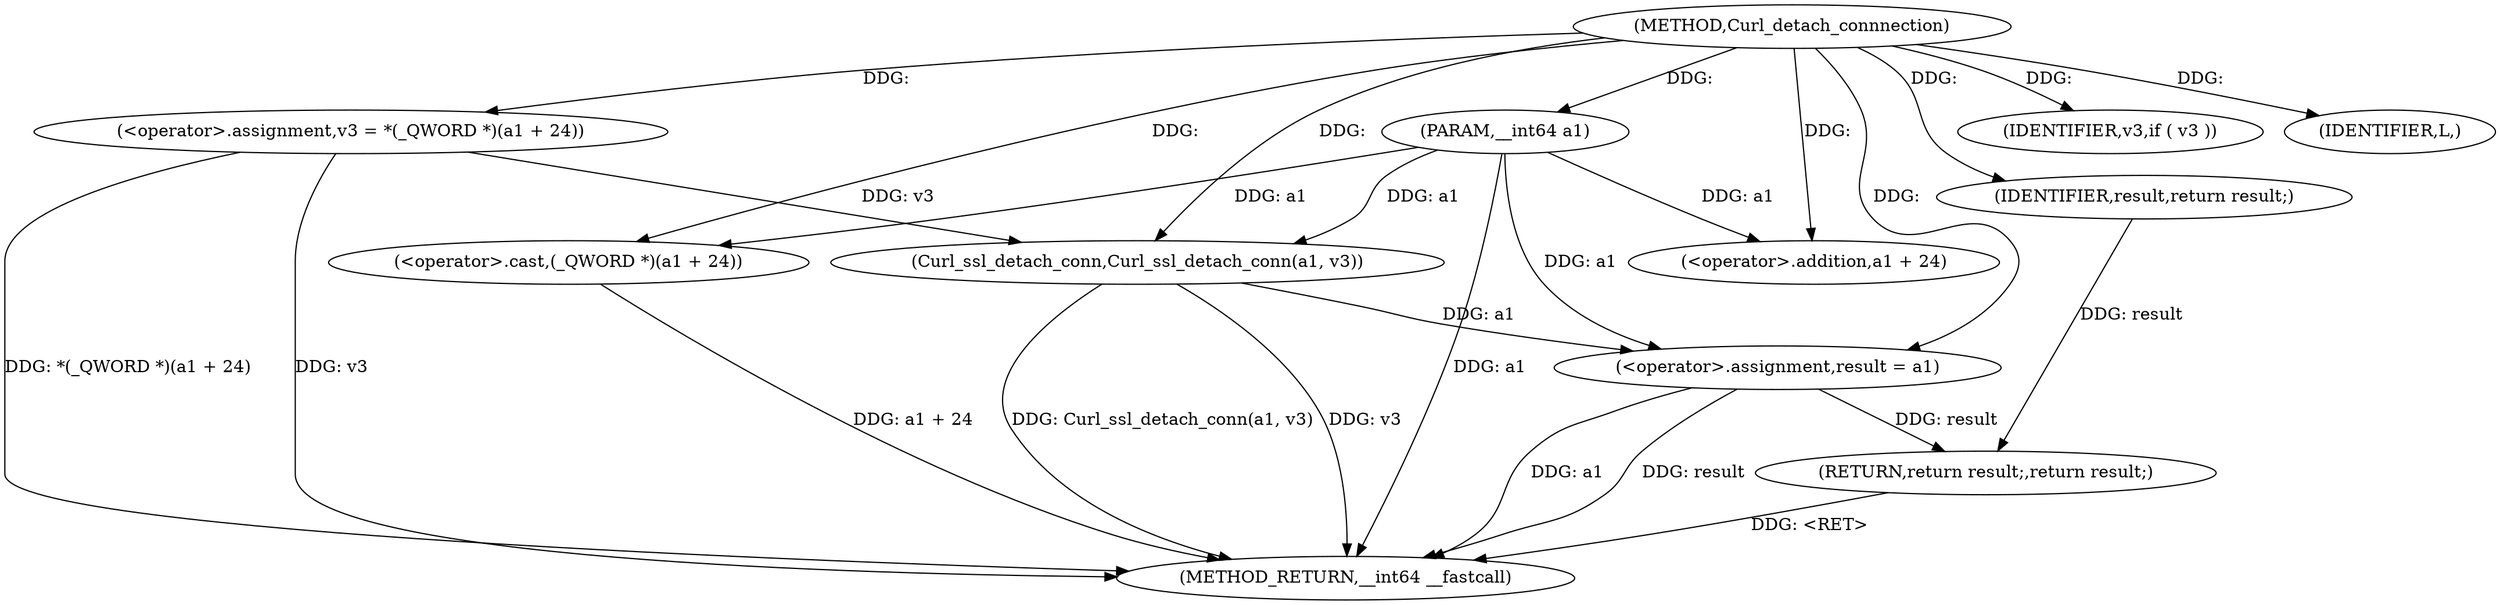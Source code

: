 digraph Curl_detach_connnection {  
"1000103" [label = "(METHOD,Curl_detach_connnection)" ]
"1000128" [label = "(METHOD_RETURN,__int64 __fastcall)" ]
"1000104" [label = "(PARAM,__int64 a1)" ]
"1000108" [label = "(<operator>.assignment,v3 = *(_QWORD *)(a1 + 24))" ]
"1000111" [label = "(<operator>.cast,(_QWORD *)(a1 + 24))" ]
"1000113" [label = "(<operator>.addition,a1 + 24)" ]
"1000117" [label = "(IDENTIFIER,v3,if ( v3 ))" ]
"1000119" [label = "(Curl_ssl_detach_conn,Curl_ssl_detach_conn(a1, v3))" ]
"1000122" [label = "(<operator>.assignment,result = a1)" ]
"1000125" [label = "(IDENTIFIER,L,)" ]
"1000126" [label = "(RETURN,return result;,return result;)" ]
"1000127" [label = "(IDENTIFIER,result,return result;)" ]
  "1000111" -> "1000128"  [ label = "DDG: a1 + 24"] 
  "1000108" -> "1000128"  [ label = "DDG: v3"] 
  "1000122" -> "1000128"  [ label = "DDG: a1"] 
  "1000119" -> "1000128"  [ label = "DDG: v3"] 
  "1000119" -> "1000128"  [ label = "DDG: Curl_ssl_detach_conn(a1, v3)"] 
  "1000108" -> "1000128"  [ label = "DDG: *(_QWORD *)(a1 + 24)"] 
  "1000104" -> "1000128"  [ label = "DDG: a1"] 
  "1000122" -> "1000128"  [ label = "DDG: result"] 
  "1000126" -> "1000128"  [ label = "DDG: <RET>"] 
  "1000103" -> "1000104"  [ label = "DDG: "] 
  "1000103" -> "1000108"  [ label = "DDG: "] 
  "1000104" -> "1000111"  [ label = "DDG: a1"] 
  "1000103" -> "1000111"  [ label = "DDG: "] 
  "1000104" -> "1000113"  [ label = "DDG: a1"] 
  "1000103" -> "1000113"  [ label = "DDG: "] 
  "1000103" -> "1000117"  [ label = "DDG: "] 
  "1000104" -> "1000119"  [ label = "DDG: a1"] 
  "1000103" -> "1000119"  [ label = "DDG: "] 
  "1000108" -> "1000119"  [ label = "DDG: v3"] 
  "1000119" -> "1000122"  [ label = "DDG: a1"] 
  "1000104" -> "1000122"  [ label = "DDG: a1"] 
  "1000103" -> "1000122"  [ label = "DDG: "] 
  "1000103" -> "1000125"  [ label = "DDG: "] 
  "1000127" -> "1000126"  [ label = "DDG: result"] 
  "1000122" -> "1000126"  [ label = "DDG: result"] 
  "1000103" -> "1000127"  [ label = "DDG: "] 
}
